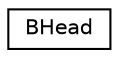 digraph G
{
  edge [fontname="Helvetica",fontsize="10",labelfontname="Helvetica",labelfontsize="10"];
  node [fontname="Helvetica",fontsize="10",shape=record];
  rankdir=LR;
  Node1 [label="BHead",height=0.2,width=0.4,color="black", fillcolor="white", style="filled",URL="$d4/d6e/structBHead.html"];
}
